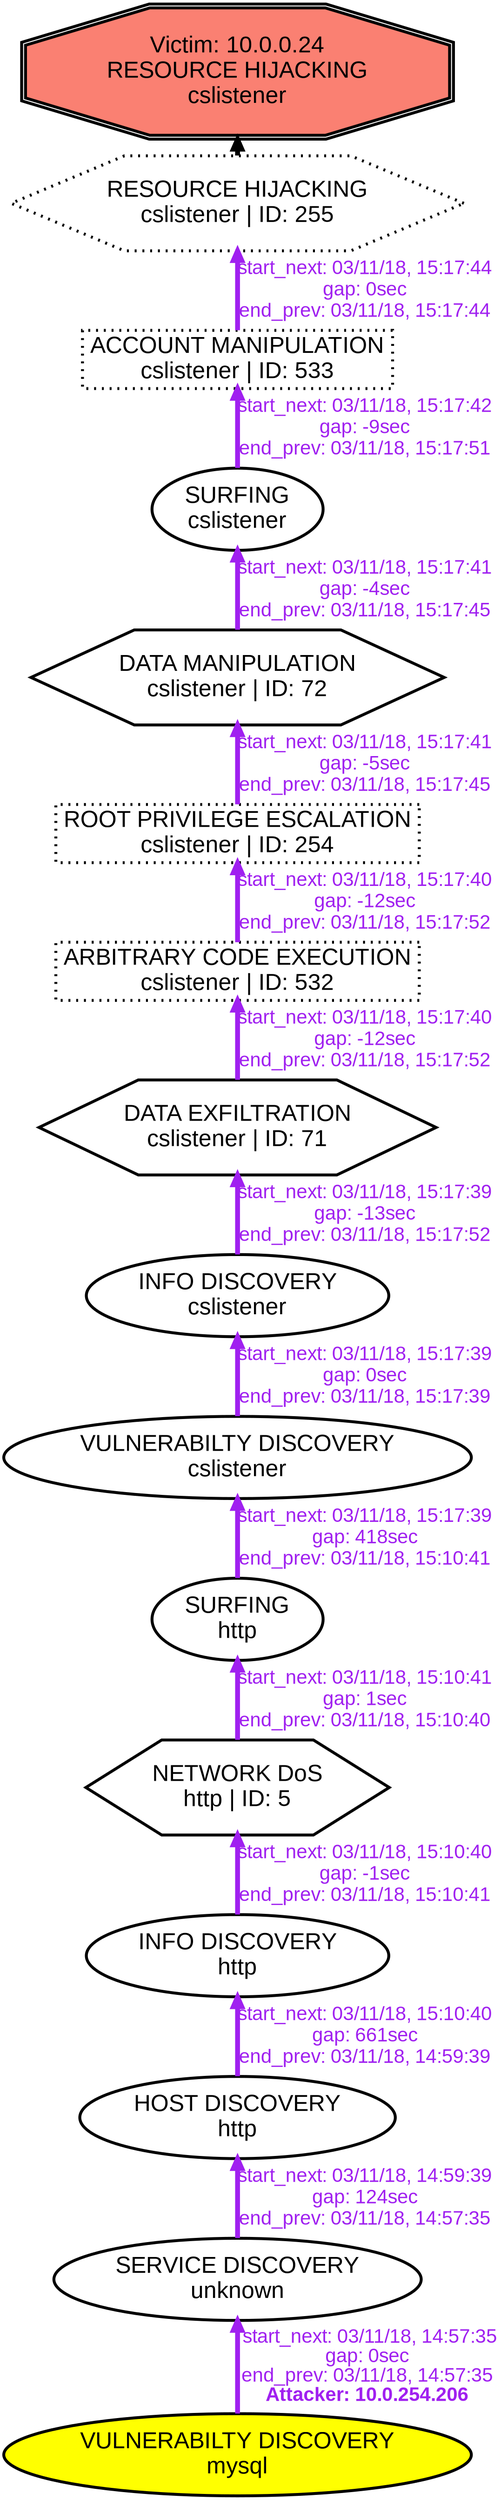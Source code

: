 digraph RESOURCEHIJACKINGcslistener {
rankdir="BT"; 
 graph [ nodesep="0.1", ranksep="0.02"] 
 node [ fontname=Arial, fontsize=24,penwidth=3]; 
 edge [ fontname=Arial, fontsize=20,penwidth=5 ];
"Victim: 10.0.0.24
RESOURCE HIJACKING
cslistener" [shape=doubleoctagon, style=filled, fillcolor=salmon];
{ rank = max; "Victim: 10.0.0.24
RESOURCE HIJACKING
cslistener"}
"RESOURCE HIJACKING
cslistener | ID: 255" -> "Victim: 10.0.0.24
RESOURCE HIJACKING
cslistener"
"RESOURCE HIJACKING
cslistener | ID: 255" [style="filled,dotted", fillcolor= salmon]
{ rank=same; "RESOURCE HIJACKING
cslistener | ID: 255"}
"VULNERABILTY DISCOVERY
mysql" [style=filled, fillcolor= yellow]
"VULNERABILTY DISCOVERY
mysql" -> "SERVICE DISCOVERY
unknown" [ color=purple] [label=<<font color="purple"> start_next: 03/11/18, 14:57:35<br/>gap: 0sec<br/>end_prev: 03/11/18, 14:57:35</font><br/><font color="purple"><b>Attacker: 10.0.254.206</b></font>>]
"SERVICE DISCOVERY
unknown" -> "HOST DISCOVERY
http" [ label="start_next: 03/11/18, 14:59:39
gap: 124sec
end_prev: 03/11/18, 14:57:35"][ fontcolor="purple" color=purple]
"HOST DISCOVERY
http" -> "INFO DISCOVERY
http" [ label="start_next: 03/11/18, 15:10:40
gap: 661sec
end_prev: 03/11/18, 14:59:39"][ fontcolor="purple" color=purple]
"INFO DISCOVERY
http" -> "NETWORK DoS
http | ID: 5" [ label="start_next: 03/11/18, 15:10:40
gap: -1sec
end_prev: 03/11/18, 15:10:41"][ fontcolor="purple" color=purple]
"NETWORK DoS
http | ID: 5" -> "SURFING
http" [ label="start_next: 03/11/18, 15:10:41
gap: 1sec
end_prev: 03/11/18, 15:10:40"][ fontcolor="purple" color=purple]
"SURFING
http" -> "VULNERABILTY DISCOVERY
cslistener" [ label="start_next: 03/11/18, 15:17:39
gap: 418sec
end_prev: 03/11/18, 15:10:41"][ fontcolor="purple" color=purple]
"VULNERABILTY DISCOVERY
cslistener" -> "INFO DISCOVERY
cslistener" [ label="start_next: 03/11/18, 15:17:39
gap: 0sec
end_prev: 03/11/18, 15:17:39"][ fontcolor="purple" color=purple]
"INFO DISCOVERY
cslistener" -> "DATA EXFILTRATION
cslistener | ID: 71" [ label="start_next: 03/11/18, 15:17:39
gap: -13sec
end_prev: 03/11/18, 15:17:52"][ fontcolor="purple" color=purple]
"DATA EXFILTRATION
cslistener | ID: 71" -> "ARBITRARY CODE EXECUTION
cslistener | ID: 532" [ label="start_next: 03/11/18, 15:17:40
gap: -12sec
end_prev: 03/11/18, 15:17:52"][ fontcolor="purple" color=purple]
"ARBITRARY CODE EXECUTION
cslistener | ID: 532" -> "ROOT PRIVILEGE ESCALATION
cslistener | ID: 254" [ label="start_next: 03/11/18, 15:17:40
gap: -12sec
end_prev: 03/11/18, 15:17:52"][ fontcolor="purple" color=purple]
"ROOT PRIVILEGE ESCALATION
cslistener | ID: 254" -> "DATA MANIPULATION
cslistener | ID: 72" [ label="start_next: 03/11/18, 15:17:41
gap: -5sec
end_prev: 03/11/18, 15:17:45"][ fontcolor="purple" color=purple]
"DATA MANIPULATION
cslistener | ID: 72" -> "SURFING
cslistener" [ label="start_next: 03/11/18, 15:17:41
gap: -4sec
end_prev: 03/11/18, 15:17:45"][ fontcolor="purple" color=purple]
"SURFING
cslistener" -> "ACCOUNT MANIPULATION
cslistener | ID: 533" [ label="start_next: 03/11/18, 15:17:42
gap: -9sec
end_prev: 03/11/18, 15:17:51"][ fontcolor="purple" color=purple]
"ACCOUNT MANIPULATION
cslistener | ID: 533" -> "RESOURCE HIJACKING
cslistener | ID: 255" [ label="start_next: 03/11/18, 15:17:44
gap: 0sec
end_prev: 03/11/18, 15:17:44"][ fontcolor="purple" color=purple]
"VULNERABILTY DISCOVERY
mysql" [shape=oval]
"VULNERABILTY DISCOVERY
mysql" [tooltip="ET SCAN Suspicious inbound to PostgreSQL port 5432
ET SCAN Suspicious inbound to mySQL port 3306
ET SCAN Suspicious inbound to MSSQL port 1433
ET SCAN Suspicious inbound to Oracle SQL port 1521"]
"SERVICE DISCOVERY
unknown" [shape=oval]
"SERVICE DISCOVERY
unknown" [tooltip="ET SCAN Potential VNC Scan 5900-5920
ET SCAN Potential VNC Scan 5800-5820"]
"HOST DISCOVERY
http" [shape=oval]
"HOST DISCOVERY
http" [tooltip="ET SCAN Nmap Scripting Engine User-Agent Detected (Nmap Scripting Engine)
ET SCAN Possible Nmap User-Agent Observed"]
"INFO DISCOVERY
http" [shape=oval]
"INFO DISCOVERY
http" [tooltip="GPL WEB_SERVER .htaccess access
GPL WEB_SERVER /~root access
GPL WEB_SERVER iisadmin access
GPL WEB_SERVER printenv access
GPL WEB_SERVER .htpasswd access
GPL WEB_SERVER global.asa access"]
"NETWORK DoS
http | ID: 5" [shape=hexagon]
"NETWORK DoS
http | ID: 5" [tooltip="ET WEB_SERVER Possible Cherokee Web Server GET AUX Request Denial Of Service Attempt"]
"SURFING
http" [shape=oval]
"SURFING
http" [tooltip="ET WEB_SERVER WEB-PHP phpinfo access"]
"VULNERABILTY DISCOVERY
cslistener" [shape=oval]
"VULNERABILTY DISCOVERY
cslistener" [tooltip="ET SCAN Nikto Web App Scan in Progress"]
"INFO DISCOVERY
cslistener" [shape=oval]
"INFO DISCOVERY
cslistener" [tooltip="GPL WEB_SERVER viewcode access
GPL WEB_SERVER .htaccess access
GPL WEB_SERVER writeto.cnf access
GPL WEB_SERVER iisadmin access
ET WEB_SPECIFIC_APPS Request to Wordpress W3TC Plug-in dbcache Directory
GPL WEB_SERVER services.cnf access
GPL EXPLOIT unicode directory traversal attempt
GPL WEB_SERVER service.cnf access
GPL EXPLOIT iisadmpwd attempt
ET WEB_SERVER PHP SESSION SuperGlobal in URI
GPL WEB_SERVER /~root access
GPL WEB_SERVER authors.pwd access
ET WEB_SERVER PHP ENV SuperGlobal in URI
GPL EXPLOIT .cnf access
ET POLICY Proxy TRACE Request - inbound
GPL WEB_SERVER .htpasswd access
GPL WEB_SERVER global.asa access
ET WEB_SERVER PHP SERVER SuperGlobal in URI
GPL EXPLOIT fpcount access
GPL WEB_SERVER globals.pl access
GPL WEB_SERVER service.pwd
GPL EXPLOIT ISAPI .idq attempt
ET WEB_SERVER PHP Easteregg Information-Disclosure (phpinfo)
GPL WEB_SERVER printenv access
GPL WEB_SERVER author.exe access
GPL EXPLOIT iissamples access
GPL EXPLOIT .htr access
ET WEB_SERVER PHP REQUEST SuperGlobal in URI"]
"DATA EXFILTRATION
cslistener | ID: 71" [shape=hexagon]
"DATA EXFILTRATION
cslistener | ID: 71" [tooltip="GPL WEB_SERVER Tomcat server snoop access
GPL EXPLOIT ISAPI .ida access
GPL EXPLOIT /msadc/samples/ access
ET WEB_SERVER ColdFusion componentutils access
ET WEB_SERVER /system32/ in Uri - Possible Protected Directory Access Attempt
ET WEB_SPECIFIC_APPS PHP-CGI query string parameter vulnerability
ET WEB_SERVER Possible XXE SYSTEM ENTITY in POST BODY.
ET WEB_SERVER /etc/shadow Detected in URI
GPL EXPLOIT ISAPI .idq access"]
"ARBITRARY CODE EXECUTION
cslistener | ID: 532" [style="dotted", shape=box]
"ARBITRARY CODE EXECUTION
cslistener | ID: 532" [tooltip="ET WEB_SPECIFIC_APPS BASE base_stat_common.php remote file include
ET WEB_SPECIFIC_APPS Golem Gaming Portal root_path Parameter Remote File inclusion Attempt
ET WEB_SPECIFIC_APPS WEB-PHP RCE PHPBB 2004-1315
ETPRO WEB_SPECIFIC_APPS PHPMoAdmin RCE Attempt
ET CURRENT_EVENTS QNAP Shellshock CVE-2014-6271
ET WEB_SERVER Exploit Suspected PHP Injection Attack (cmd=)
ET WEB_SERVER Possible CVE-2014-6271 Attempt in Headers"]
"ROOT PRIVILEGE ESCALATION
cslistener | ID: 254" [style="dotted", shape=box]
"ROOT PRIVILEGE ESCALATION
cslistener | ID: 254" [tooltip="ET WEB_SERVER ColdFusion administrator access
ETPRO WEB_SPECIFIC_APPS ipTIME firmware < 9.58 RCE
GPL EXPLOIT administrators.pwd access
GPL EXPLOIT CodeRed v2 root.exe access"]
"DATA MANIPULATION
cslistener | ID: 72" [shape=hexagon]
"DATA MANIPULATION
cslistener | ID: 72" [tooltip="ET WEB_SERVER Possible SQL Injection Attempt SELECT FROM
ET WEB_SERVER Possible SQL Injection Attempt UNION SELECT"]
"SURFING
cslistener" [shape=oval]
"SURFING
cslistener" [tooltip="ET WEB_SERVER WEB-PHP phpinfo access"]
"ACCOUNT MANIPULATION
cslistener | ID: 533" [style="dotted", shape=box]
"ACCOUNT MANIPULATION
cslistener | ID: 533" [tooltip="GPL EXPLOIT /iisadmpwd/aexp2.htr access
ET WEB_SERVER SELECT USER SQL Injection Attempt in URI"]
"RESOURCE HIJACKING
cslistener | ID: 255" [style="dotted", shape=hexagon]
"RESOURCE HIJACKING
cslistener | ID: 255" [tooltip="GPL WEB_SERVER Oracle Java Process Manager access"]
}
